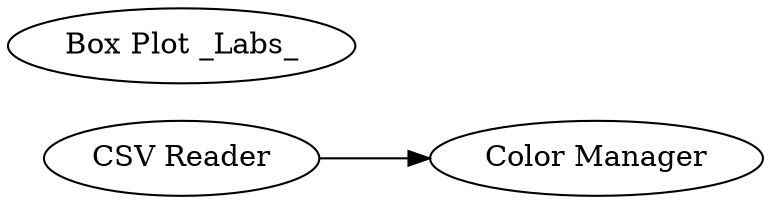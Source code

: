 digraph {
	1 [label="CSV Reader"]
	2 [label="Color Manager"]
	3 [label="Box Plot _Labs_"]
	1 -> 2
	rankdir=LR
}
